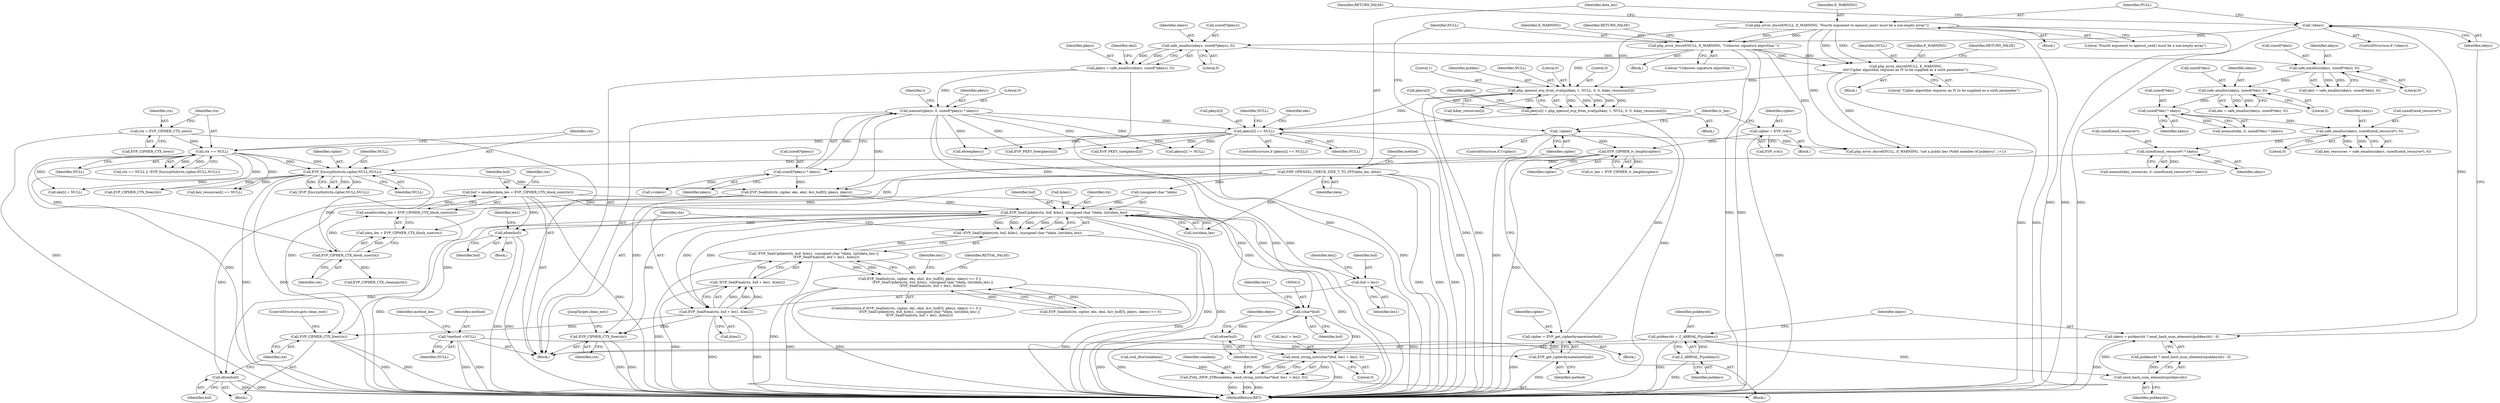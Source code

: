 digraph "0_php_73cabfedf519298e1a11192699f44d53c529315e@API" {
"1000347" [label="(Call,buf = emalloc(data_len + EVP_CIPHER_CTX_block_size(ctx)))"];
"1000349" [label="(Call,emalloc(data_len + EVP_CIPHER_CTX_block_size(ctx)))"];
"1000185" [label="(Call,PHP_OPENSSL_CHECK_SIZE_T_TO_INT(data_len, data))"];
"1000352" [label="(Call,EVP_CIPHER_CTX_block_size(ctx))"];
"1000333" [label="(Call,ctx == NULL)"];
"1000328" [label="(Call,ctx = EVP_CIPHER_CTX_new())"];
"1000299" [label="(Call,pkeys[i] == NULL)"];
"1000284" [label="(Call,pkeys[i] = php_openssl_evp_from_zval(pubkey, 1, NULL, 0, 0, &key_resources[i]))"];
"1000288" [label="(Call,php_openssl_evp_from_zval(pubkey, 1, NULL, 0, 0, &key_resources[i]))"];
"1000199" [label="(Call,php_error_docref(NULL, E_WARNING, \"Unknown signature algorithm.\"))"];
"1000180" [label="(Call,php_error_docref(NULL, E_WARNING, \"Fourth argument to openssl_seal() must be a non-empty array\"))"];
"1000221" [label="(Call,php_error_docref(NULL, E_WARNING,\n\t\t\t\t\"Cipher algorithm requires an IV to be supplied as a sixth parameter\"))"];
"1000272" [label="(Call,memset(pkeys, 0, sizeof(*pkeys) * nkeys))"];
"1000226" [label="(Call,pkeys = safe_emalloc(nkeys, sizeof(*pkeys), 0))"];
"1000228" [label="(Call,safe_emalloc(nkeys, sizeof(*pkeys), 0))"];
"1000177" [label="(Call,!nkeys)"];
"1000169" [label="(Call,nkeys = pubkeysht ? zend_hash_num_elements(pubkeysht) : 0)"];
"1000173" [label="(Call,zend_hash_num_elements(pubkeysht))"];
"1000165" [label="(Call,pubkeysht = Z_ARRVAL_P(pubkeys))"];
"1000167" [label="(Call,Z_ARRVAL_P(pubkeys))"];
"1000275" [label="(Call,sizeof(*pkeys) * nkeys)"];
"1000268" [label="(Call,sizeof(zend_resource*) * nkeys)"];
"1000260" [label="(Call,safe_emalloc(nkeys, sizeof(zend_resource*), 0))"];
"1000253" [label="(Call,sizeof(*eks) * nkeys)"];
"1000244" [label="(Call,safe_emalloc(nkeys, sizeof(*eks), 0))"];
"1000236" [label="(Call,safe_emalloc(nkeys, sizeof(*eksl), 0))"];
"1000337" [label="(Call,EVP_EncryptInit(ctx,cipher,NULL,NULL))"];
"1000211" [label="(Call,EVP_CIPHER_iv_length(cipher))"];
"1000206" [label="(Call,cipher = EVP_rc4())"];
"1000196" [label="(Call,!cipher)"];
"1000191" [label="(Call,cipher = EVP_get_cipherbyname(method))"];
"1000193" [label="(Call,EVP_get_cipherbyname(method))"];
"1000132" [label="(Call,*method =NULL)"];
"1000373" [label="(Call,EVP_SealUpdate(ctx, buf, &len1, (unsigned char *)data, (int)data_len))"];
"1000372" [label="(Call,!EVP_SealUpdate(ctx, buf, &len1, (unsigned char *)data, (int)data_len))"];
"1000371" [label="(Call,!EVP_SealUpdate(ctx, buf, &len1, (unsigned char *)data, (int)data_len) ||\n                        !EVP_SealFinal(ctx, buf + len1, &len2))"];
"1000357" [label="(Call,EVP_SealInit(ctx, cipher, eks, eksl, &iv_buf[0], pkeys, nkeys) <= 0 ||\n                        !EVP_SealUpdate(ctx, buf, &len1, (unsigned char *)data, (int)data_len) ||\n                        !EVP_SealFinal(ctx, buf + len1, &len2))"];
"1000385" [label="(Call,EVP_SealFinal(ctx, buf + len1, &len2))"];
"1000384" [label="(Call,!EVP_SealFinal(ctx, buf + len1, &len2))"];
"1000396" [label="(Call,EVP_CIPHER_CTX_free(ctx))"];
"1000488" [label="(Call,EVP_CIPHER_CTX_free(ctx))"];
"1000387" [label="(Call,buf + len1)"];
"1000394" [label="(Call,efree(buf))"];
"1000411" [label="(Call,(char*)buf)"];
"1000410" [label="(Call,zend_string_init((char*)buf, len1 + len2, 0))"];
"1000408" [label="(Call,ZVAL_NEW_STR(sealdata, zend_string_init((char*)buf, len1 + len2, 0)))"];
"1000418" [label="(Call,efree(buf))"];
"1000482" [label="(Call,efree(buf))"];
"1000457" [label="(Call,eks[i] = NULL)"];
"1000205" [label="(Block,)"];
"1000333" [label="(Call,ctx == NULL)"];
"1000195" [label="(ControlStructure,if (!cipher))"];
"1000227" [label="(Identifier,pkeys)"];
"1000316" [label="(Identifier,eks)"];
"1000185" [label="(Call,PHP_OPENSSL_CHECK_SIZE_T_TO_INT(data_len, data))"];
"1000387" [label="(Call,buf + len1)"];
"1000373" [label="(Call,EVP_SealUpdate(ctx, buf, &len1, (unsigned char *)data, (int)data_len))"];
"1000294" [label="(Call,&key_resources[i])"];
"1000320" [label="(Call,EVP_PKEY_size(pkeys[i]))"];
"1000169" [label="(Call,nkeys = pubkeysht ? zend_hash_num_elements(pubkeysht) : 0)"];
"1000328" [label="(Call,ctx = EVP_CIPHER_CTX_new())"];
"1000293" [label="(Literal,0)"];
"1000395" [label="(Identifier,buf)"];
"1000413" [label="(Identifier,buf)"];
"1000397" [label="(Identifier,ctx)"];
"1000354" [label="(Call,EVP_CIPHER_CTX_cleanup(ctx))"];
"1000357" [label="(Call,EVP_SealInit(ctx, cipher, eks, eksl, &iv_buf[0], pkeys, nkeys) <= 0 ||\n                        !EVP_SealUpdate(ctx, buf, &len1, (unsigned char *)data, (int)data_len) ||\n                        !EVP_SealFinal(ctx, buf + len1, &len2))"];
"1000284" [label="(Call,pkeys[i] = php_openssl_evp_from_zval(pubkey, 1, NULL, 0, 0, &key_resources[i]))"];
"1000535" [label="(MethodReturn,RET)"];
"1000186" [label="(Identifier,data_len)"];
"1000334" [label="(Identifier,ctx)"];
"1000177" [label="(Call,!nkeys)"];
"1000276" [label="(Call,sizeof(*pkeys))"];
"1000305" [label="(Call,php_error_docref(NULL, E_WARNING, \"not a public key (%dth member of pubkeys)\", i+1))"];
"1000272" [label="(Call,memset(pkeys, 0, sizeof(*pkeys) * nkeys))"];
"1000281" [label="(Identifier,i)"];
"1000374" [label="(Identifier,ctx)"];
"1000410" [label="(Call,zend_string_init((char*)buf, len1 + len2, 0))"];
"1000290" [label="(Literal,1)"];
"1000329" [label="(Identifier,ctx)"];
"1000386" [label="(Identifier,ctx)"];
"1000207" [label="(Identifier,cipher)"];
"1000392" [label="(Block,)"];
"1000291" [label="(Identifier,NULL)"];
"1000384" [label="(Call,!EVP_SealFinal(ctx, buf + len1, &len2))"];
"1000385" [label="(Call,EVP_SealFinal(ctx, buf + len1, &len2))"];
"1000273" [label="(Identifier,pkeys)"];
"1000482" [label="(Call,efree(buf))"];
"1000350" [label="(Call,data_len + EVP_CIPHER_CTX_block_size(ctx))"];
"1000375" [label="(Identifier,buf)"];
"1000191" [label="(Call,cipher = EVP_get_cipherbyname(method))"];
"1000481" [label="(Block,)"];
"1000167" [label="(Call,Z_ARRVAL_P(pubkeys))"];
"1000300" [label="(Call,pkeys[i])"];
"1000488" [label="(Call,EVP_CIPHER_CTX_free(ctx))"];
"1000371" [label="(Call,!EVP_SealUpdate(ctx, buf, &len1, (unsigned char *)data, (int)data_len) ||\n                        !EVP_SealFinal(ctx, buf + len1, &len2))"];
"1000336" [label="(Call,!EVP_EncryptInit(ctx,cipher,NULL,NULL))"];
"1000254" [label="(Call,sizeof(*eks))"];
"1000190" [label="(Block,)"];
"1000193" [label="(Call,EVP_get_cipherbyname(method))"];
"1000182" [label="(Identifier,E_WARNING)"];
"1000176" [label="(ControlStructure,if (!nkeys))"];
"1000203" [label="(Identifier,RETURN_FALSE)"];
"1000253" [label="(Call,sizeof(*eks) * nkeys)"];
"1000390" [label="(Call,&len2)"];
"1000236" [label="(Call,safe_emalloc(nkeys, sizeof(*eksl), 0))"];
"1000211" [label="(Call,EVP_CIPHER_iv_length(cipher))"];
"1000171" [label="(Call,pubkeysht ? zend_hash_num_elements(pubkeysht) : 0)"];
"1000225" [label="(Identifier,RETURN_FALSE)"];
"1000353" [label="(Identifier,ctx)"];
"1000187" [label="(Identifier,data)"];
"1000200" [label="(Identifier,NULL)"];
"1000299" [label="(Call,pkeys[i] == NULL)"];
"1000348" [label="(Identifier,buf)"];
"1000358" [label="(Call,EVP_SealInit(ctx, cipher, eks, eksl, &iv_buf[0], pkeys, nkeys) <= 0)"];
"1000285" [label="(Call,pkeys[i])"];
"1000288" [label="(Call,php_openssl_evp_from_zval(pubkey, 1, NULL, 0, 0, &key_resources[i]))"];
"1000337" [label="(Call,EVP_EncryptInit(ctx,cipher,NULL,NULL))"];
"1000250" [label="(Call,memset(eks, 0, sizeof(*eks) * nkeys))"];
"1000352" [label="(Call,EVP_CIPHER_CTX_block_size(ctx))"];
"1000238" [label="(Call,sizeof(*eksl))"];
"1000222" [label="(Identifier,NULL)"];
"1000221" [label="(Call,php_error_docref(NULL, E_WARNING,\n\t\t\t\t\"Cipher algorithm requires an IV to be supplied as a sixth parameter\"))"];
"1000165" [label="(Call,pubkeysht = Z_ARRVAL_P(pubkeys))"];
"1000341" [label="(Identifier,NULL)"];
"1000199" [label="(Call,php_error_docref(NULL, E_WARNING, \"Unknown signature algorithm.\"))"];
"1000359" [label="(Call,EVP_SealInit(ctx, cipher, eks, eksl, &iv_buf[0], pkeys, nkeys))"];
"1000393" [label="(Identifier,RETVAL_FALSE)"];
"1000194" [label="(Identifier,method)"];
"1000376" [label="(Call,&len1)"];
"1000417" [label="(Literal,0)"];
"1000415" [label="(Identifier,len1)"];
"1000197" [label="(Identifier,cipher)"];
"1000339" [label="(Identifier,cipher)"];
"1000168" [label="(Identifier,pubkeys)"];
"1000268" [label="(Call,sizeof(zend_resource*) * nkeys)"];
"1000306" [label="(Identifier,NULL)"];
"1000372" [label="(Call,!EVP_SealUpdate(ctx, buf, &len1, (unsigned char *)data, (int)data_len))"];
"1000274" [label="(Literal,0)"];
"1000414" [label="(Call,len1 + len2)"];
"1000234" [label="(Call,eksl = safe_emalloc(nkeys, sizeof(*eksl), 0))"];
"1000486" [label="(Identifier,len1)"];
"1000249" [label="(Literal,0)"];
"1000330" [label="(Call,EVP_CIPHER_CTX_new())"];
"1000402" [label="(Identifier,len1)"];
"1000508" [label="(Call,pkeys[i] != NULL)"];
"1000301" [label="(Identifier,pkeys)"];
"1000298" [label="(ControlStructure,if (pkeys[i] == NULL))"];
"1000226" [label="(Call,pkeys = safe_emalloc(nkeys, sizeof(*pkeys), 0))"];
"1000503" [label="(Call,key_resources[i] == NULL)"];
"1000170" [label="(Identifier,nkeys)"];
"1000233" [label="(Literal,0)"];
"1000206" [label="(Call,cipher = EVP_rc4())"];
"1000237" [label="(Identifier,nkeys)"];
"1000389" [label="(Identifier,len1)"];
"1000192" [label="(Identifier,cipher)"];
"1000241" [label="(Literal,0)"];
"1000257" [label="(Identifier,nkeys)"];
"1000209" [label="(Call,iv_len = EVP_CIPHER_iv_length(cipher))"];
"1000265" [label="(Call,memset(key_resources, 0, sizeof(zend_resource*) * nkeys))"];
"1000411" [label="(Call,(char*)buf)"];
"1000235" [label="(Identifier,eksl)"];
"1000408" [label="(Call,ZVAL_NEW_STR(sealdata, zend_string_init((char*)buf, len1 + len2, 0)))"];
"1000180" [label="(Call,php_error_docref(NULL, E_WARNING, \"Fourth argument to openssl_seal() must be a non-empty array\"))"];
"1000181" [label="(Identifier,NULL)"];
"1000262" [label="(Call,sizeof(zend_resource*))"];
"1000244" [label="(Call,safe_emalloc(nkeys, sizeof(*eks), 0))"];
"1000335" [label="(Identifier,NULL)"];
"1000137" [label="(Identifier,method_len)"];
"1000173" [label="(Call,zend_hash_num_elements(pubkeysht))"];
"1000356" [label="(ControlStructure,if (EVP_SealInit(ctx, cipher, eks, eksl, &iv_buf[0], pkeys, nkeys) <= 0 ||\n                        !EVP_SealUpdate(ctx, buf, &len1, (unsigned char *)data, (int)data_len) ||\n                        !EVP_SealFinal(ctx, buf + len1, &len2)))"];
"1000381" [label="(Call,(int)data_len)"];
"1000198" [label="(Block,)"];
"1000343" [label="(Call,EVP_CIPHER_CTX_free(ctx))"];
"1000495" [label="(Call,i<nkeys)"];
"1000105" [label="(Block,)"];
"1000230" [label="(Call,sizeof(*pkeys))"];
"1000338" [label="(Identifier,ctx)"];
"1000347" [label="(Call,buf = emalloc(data_len + EVP_CIPHER_CTX_block_size(ctx)))"];
"1000349" [label="(Call,emalloc(data_len + EVP_CIPHER_CTX_block_size(ctx)))"];
"1000490" [label="(JumpTarget,clean_exit:)"];
"1000210" [label="(Identifier,iv_len)"];
"1000391" [label="(Identifier,len2)"];
"1000279" [label="(Identifier,nkeys)"];
"1000421" [label="(Identifier,ekeys)"];
"1000531" [label="(Call,efree(pkeys))"];
"1000201" [label="(Identifier,E_WARNING)"];
"1000220" [label="(Block,)"];
"1000189" [label="(Identifier,method)"];
"1000269" [label="(Call,sizeof(zend_resource*))"];
"1000260" [label="(Call,safe_emalloc(nkeys, sizeof(zend_resource*), 0))"];
"1000228" [label="(Call,safe_emalloc(nkeys, sizeof(*pkeys), 0))"];
"1000246" [label="(Call,sizeof(*eks))"];
"1000245" [label="(Identifier,nkeys)"];
"1000261" [label="(Identifier,nkeys)"];
"1000340" [label="(Identifier,NULL)"];
"1000208" [label="(Call,EVP_rc4())"];
"1000275" [label="(Call,sizeof(*pkeys) * nkeys)"];
"1000229" [label="(Identifier,nkeys)"];
"1000489" [label="(Identifier,ctx)"];
"1000196" [label="(Call,!cipher)"];
"1000179" [label="(Block,)"];
"1000394" [label="(Call,efree(buf))"];
"1000409" [label="(Identifier,sealdata)"];
"1000224" [label="(Literal,\"Cipher algorithm requires an IV to be supplied as a sixth parameter\")"];
"1000271" [label="(Identifier,nkeys)"];
"1000174" [label="(Identifier,pubkeysht)"];
"1000398" [label="(ControlStructure,goto clean_exit;)"];
"1000483" [label="(Identifier,buf)"];
"1000166" [label="(Identifier,pubkeysht)"];
"1000419" [label="(Identifier,buf)"];
"1000202" [label="(Literal,\"Unknown signature algorithm.\")"];
"1000355" [label="(Identifier,ctx)"];
"1000406" [label="(Call,zval_dtor(sealdata))"];
"1000178" [label="(Identifier,nkeys)"];
"1000514" [label="(Call,EVP_PKEY_free(pkeys[i]))"];
"1000378" [label="(Call,(unsigned char *)data)"];
"1000405" [label="(Block,)"];
"1000388" [label="(Identifier,buf)"];
"1000242" [label="(Call,eks = safe_emalloc(nkeys, sizeof(*eks), 0))"];
"1000289" [label="(Identifier,pubkey)"];
"1000264" [label="(Literal,0)"];
"1000396" [label="(Call,EVP_CIPHER_CTX_free(ctx))"];
"1000258" [label="(Call,key_resources = safe_emalloc(nkeys, sizeof(zend_resource*), 0))"];
"1000132" [label="(Call,*method =NULL)"];
"1000212" [label="(Identifier,cipher)"];
"1000292" [label="(Literal,0)"];
"1000332" [label="(Call,ctx == NULL || !EVP_EncryptInit(ctx,cipher,NULL,NULL))"];
"1000303" [label="(Identifier,NULL)"];
"1000283" [label="(Block,)"];
"1000184" [label="(Identifier,RETURN_FALSE)"];
"1000133" [label="(Identifier,method)"];
"1000223" [label="(Identifier,E_WARNING)"];
"1000183" [label="(Literal,\"Fourth argument to openssl_seal() must be a non-empty array\")"];
"1000134" [label="(Identifier,NULL)"];
"1000418" [label="(Call,efree(buf))"];
"1000347" -> "1000105"  [label="AST: "];
"1000347" -> "1000349"  [label="CFG: "];
"1000348" -> "1000347"  [label="AST: "];
"1000349" -> "1000347"  [label="AST: "];
"1000355" -> "1000347"  [label="CFG: "];
"1000347" -> "1000535"  [label="DDG: "];
"1000349" -> "1000347"  [label="DDG: "];
"1000347" -> "1000373"  [label="DDG: "];
"1000347" -> "1000394"  [label="DDG: "];
"1000347" -> "1000411"  [label="DDG: "];
"1000347" -> "1000482"  [label="DDG: "];
"1000349" -> "1000350"  [label="CFG: "];
"1000350" -> "1000349"  [label="AST: "];
"1000349" -> "1000535"  [label="DDG: "];
"1000185" -> "1000349"  [label="DDG: "];
"1000352" -> "1000349"  [label="DDG: "];
"1000185" -> "1000105"  [label="AST: "];
"1000185" -> "1000187"  [label="CFG: "];
"1000186" -> "1000185"  [label="AST: "];
"1000187" -> "1000185"  [label="AST: "];
"1000189" -> "1000185"  [label="CFG: "];
"1000185" -> "1000535"  [label="DDG: "];
"1000185" -> "1000535"  [label="DDG: "];
"1000185" -> "1000535"  [label="DDG: "];
"1000185" -> "1000350"  [label="DDG: "];
"1000185" -> "1000378"  [label="DDG: "];
"1000185" -> "1000381"  [label="DDG: "];
"1000352" -> "1000350"  [label="AST: "];
"1000352" -> "1000353"  [label="CFG: "];
"1000353" -> "1000352"  [label="AST: "];
"1000350" -> "1000352"  [label="CFG: "];
"1000352" -> "1000350"  [label="DDG: "];
"1000333" -> "1000352"  [label="DDG: "];
"1000337" -> "1000352"  [label="DDG: "];
"1000352" -> "1000354"  [label="DDG: "];
"1000333" -> "1000332"  [label="AST: "];
"1000333" -> "1000335"  [label="CFG: "];
"1000334" -> "1000333"  [label="AST: "];
"1000335" -> "1000333"  [label="AST: "];
"1000338" -> "1000333"  [label="CFG: "];
"1000332" -> "1000333"  [label="CFG: "];
"1000333" -> "1000535"  [label="DDG: "];
"1000333" -> "1000332"  [label="DDG: "];
"1000333" -> "1000332"  [label="DDG: "];
"1000328" -> "1000333"  [label="DDG: "];
"1000299" -> "1000333"  [label="DDG: "];
"1000333" -> "1000337"  [label="DDG: "];
"1000333" -> "1000337"  [label="DDG: "];
"1000333" -> "1000343"  [label="DDG: "];
"1000333" -> "1000457"  [label="DDG: "];
"1000333" -> "1000503"  [label="DDG: "];
"1000328" -> "1000105"  [label="AST: "];
"1000328" -> "1000330"  [label="CFG: "];
"1000329" -> "1000328"  [label="AST: "];
"1000330" -> "1000328"  [label="AST: "];
"1000334" -> "1000328"  [label="CFG: "];
"1000328" -> "1000535"  [label="DDG: "];
"1000299" -> "1000298"  [label="AST: "];
"1000299" -> "1000303"  [label="CFG: "];
"1000300" -> "1000299"  [label="AST: "];
"1000303" -> "1000299"  [label="AST: "];
"1000306" -> "1000299"  [label="CFG: "];
"1000316" -> "1000299"  [label="CFG: "];
"1000299" -> "1000535"  [label="DDG: "];
"1000299" -> "1000535"  [label="DDG: "];
"1000284" -> "1000299"  [label="DDG: "];
"1000272" -> "1000299"  [label="DDG: "];
"1000288" -> "1000299"  [label="DDG: "];
"1000299" -> "1000305"  [label="DDG: "];
"1000299" -> "1000320"  [label="DDG: "];
"1000299" -> "1000508"  [label="DDG: "];
"1000299" -> "1000514"  [label="DDG: "];
"1000299" -> "1000531"  [label="DDG: "];
"1000284" -> "1000283"  [label="AST: "];
"1000284" -> "1000288"  [label="CFG: "];
"1000285" -> "1000284"  [label="AST: "];
"1000288" -> "1000284"  [label="AST: "];
"1000301" -> "1000284"  [label="CFG: "];
"1000284" -> "1000535"  [label="DDG: "];
"1000288" -> "1000284"  [label="DDG: "];
"1000288" -> "1000284"  [label="DDG: "];
"1000288" -> "1000284"  [label="DDG: "];
"1000288" -> "1000284"  [label="DDG: "];
"1000288" -> "1000284"  [label="DDG: "];
"1000288" -> "1000294"  [label="CFG: "];
"1000289" -> "1000288"  [label="AST: "];
"1000290" -> "1000288"  [label="AST: "];
"1000291" -> "1000288"  [label="AST: "];
"1000292" -> "1000288"  [label="AST: "];
"1000293" -> "1000288"  [label="AST: "];
"1000294" -> "1000288"  [label="AST: "];
"1000288" -> "1000535"  [label="DDG: "];
"1000288" -> "1000535"  [label="DDG: "];
"1000199" -> "1000288"  [label="DDG: "];
"1000180" -> "1000288"  [label="DDG: "];
"1000221" -> "1000288"  [label="DDG: "];
"1000199" -> "1000198"  [label="AST: "];
"1000199" -> "1000202"  [label="CFG: "];
"1000200" -> "1000199"  [label="AST: "];
"1000201" -> "1000199"  [label="AST: "];
"1000202" -> "1000199"  [label="AST: "];
"1000203" -> "1000199"  [label="CFG: "];
"1000199" -> "1000535"  [label="DDG: "];
"1000199" -> "1000535"  [label="DDG: "];
"1000180" -> "1000199"  [label="DDG: "];
"1000180" -> "1000199"  [label="DDG: "];
"1000199" -> "1000221"  [label="DDG: "];
"1000199" -> "1000221"  [label="DDG: "];
"1000199" -> "1000305"  [label="DDG: "];
"1000180" -> "1000179"  [label="AST: "];
"1000180" -> "1000183"  [label="CFG: "];
"1000181" -> "1000180"  [label="AST: "];
"1000182" -> "1000180"  [label="AST: "];
"1000183" -> "1000180"  [label="AST: "];
"1000184" -> "1000180"  [label="CFG: "];
"1000180" -> "1000535"  [label="DDG: "];
"1000180" -> "1000535"  [label="DDG: "];
"1000180" -> "1000221"  [label="DDG: "];
"1000180" -> "1000221"  [label="DDG: "];
"1000180" -> "1000305"  [label="DDG: "];
"1000221" -> "1000220"  [label="AST: "];
"1000221" -> "1000224"  [label="CFG: "];
"1000222" -> "1000221"  [label="AST: "];
"1000223" -> "1000221"  [label="AST: "];
"1000224" -> "1000221"  [label="AST: "];
"1000225" -> "1000221"  [label="CFG: "];
"1000221" -> "1000535"  [label="DDG: "];
"1000221" -> "1000535"  [label="DDG: "];
"1000221" -> "1000305"  [label="DDG: "];
"1000272" -> "1000105"  [label="AST: "];
"1000272" -> "1000275"  [label="CFG: "];
"1000273" -> "1000272"  [label="AST: "];
"1000274" -> "1000272"  [label="AST: "];
"1000275" -> "1000272"  [label="AST: "];
"1000281" -> "1000272"  [label="CFG: "];
"1000272" -> "1000535"  [label="DDG: "];
"1000272" -> "1000535"  [label="DDG: "];
"1000226" -> "1000272"  [label="DDG: "];
"1000275" -> "1000272"  [label="DDG: "];
"1000272" -> "1000320"  [label="DDG: "];
"1000272" -> "1000359"  [label="DDG: "];
"1000272" -> "1000508"  [label="DDG: "];
"1000272" -> "1000514"  [label="DDG: "];
"1000272" -> "1000531"  [label="DDG: "];
"1000226" -> "1000105"  [label="AST: "];
"1000226" -> "1000228"  [label="CFG: "];
"1000227" -> "1000226"  [label="AST: "];
"1000228" -> "1000226"  [label="AST: "];
"1000235" -> "1000226"  [label="CFG: "];
"1000226" -> "1000535"  [label="DDG: "];
"1000228" -> "1000226"  [label="DDG: "];
"1000228" -> "1000226"  [label="DDG: "];
"1000228" -> "1000233"  [label="CFG: "];
"1000229" -> "1000228"  [label="AST: "];
"1000230" -> "1000228"  [label="AST: "];
"1000233" -> "1000228"  [label="AST: "];
"1000177" -> "1000228"  [label="DDG: "];
"1000228" -> "1000236"  [label="DDG: "];
"1000177" -> "1000176"  [label="AST: "];
"1000177" -> "1000178"  [label="CFG: "];
"1000178" -> "1000177"  [label="AST: "];
"1000181" -> "1000177"  [label="CFG: "];
"1000186" -> "1000177"  [label="CFG: "];
"1000177" -> "1000535"  [label="DDG: "];
"1000169" -> "1000177"  [label="DDG: "];
"1000169" -> "1000105"  [label="AST: "];
"1000169" -> "1000171"  [label="CFG: "];
"1000170" -> "1000169"  [label="AST: "];
"1000171" -> "1000169"  [label="AST: "];
"1000178" -> "1000169"  [label="CFG: "];
"1000169" -> "1000535"  [label="DDG: "];
"1000173" -> "1000169"  [label="DDG: "];
"1000173" -> "1000171"  [label="AST: "];
"1000173" -> "1000174"  [label="CFG: "];
"1000174" -> "1000173"  [label="AST: "];
"1000171" -> "1000173"  [label="CFG: "];
"1000173" -> "1000171"  [label="DDG: "];
"1000165" -> "1000173"  [label="DDG: "];
"1000165" -> "1000105"  [label="AST: "];
"1000165" -> "1000167"  [label="CFG: "];
"1000166" -> "1000165"  [label="AST: "];
"1000167" -> "1000165"  [label="AST: "];
"1000170" -> "1000165"  [label="CFG: "];
"1000165" -> "1000535"  [label="DDG: "];
"1000167" -> "1000165"  [label="DDG: "];
"1000167" -> "1000168"  [label="CFG: "];
"1000168" -> "1000167"  [label="AST: "];
"1000167" -> "1000535"  [label="DDG: "];
"1000275" -> "1000279"  [label="CFG: "];
"1000276" -> "1000275"  [label="AST: "];
"1000279" -> "1000275"  [label="AST: "];
"1000268" -> "1000275"  [label="DDG: "];
"1000275" -> "1000359"  [label="DDG: "];
"1000275" -> "1000495"  [label="DDG: "];
"1000268" -> "1000265"  [label="AST: "];
"1000268" -> "1000271"  [label="CFG: "];
"1000269" -> "1000268"  [label="AST: "];
"1000271" -> "1000268"  [label="AST: "];
"1000265" -> "1000268"  [label="CFG: "];
"1000268" -> "1000265"  [label="DDG: "];
"1000260" -> "1000268"  [label="DDG: "];
"1000260" -> "1000258"  [label="AST: "];
"1000260" -> "1000264"  [label="CFG: "];
"1000261" -> "1000260"  [label="AST: "];
"1000262" -> "1000260"  [label="AST: "];
"1000264" -> "1000260"  [label="AST: "];
"1000258" -> "1000260"  [label="CFG: "];
"1000260" -> "1000258"  [label="DDG: "];
"1000260" -> "1000258"  [label="DDG: "];
"1000253" -> "1000260"  [label="DDG: "];
"1000253" -> "1000250"  [label="AST: "];
"1000253" -> "1000257"  [label="CFG: "];
"1000254" -> "1000253"  [label="AST: "];
"1000257" -> "1000253"  [label="AST: "];
"1000250" -> "1000253"  [label="CFG: "];
"1000253" -> "1000250"  [label="DDG: "];
"1000244" -> "1000253"  [label="DDG: "];
"1000244" -> "1000242"  [label="AST: "];
"1000244" -> "1000249"  [label="CFG: "];
"1000245" -> "1000244"  [label="AST: "];
"1000246" -> "1000244"  [label="AST: "];
"1000249" -> "1000244"  [label="AST: "];
"1000242" -> "1000244"  [label="CFG: "];
"1000244" -> "1000242"  [label="DDG: "];
"1000244" -> "1000242"  [label="DDG: "];
"1000236" -> "1000244"  [label="DDG: "];
"1000236" -> "1000234"  [label="AST: "];
"1000236" -> "1000241"  [label="CFG: "];
"1000237" -> "1000236"  [label="AST: "];
"1000238" -> "1000236"  [label="AST: "];
"1000241" -> "1000236"  [label="AST: "];
"1000234" -> "1000236"  [label="CFG: "];
"1000236" -> "1000234"  [label="DDG: "];
"1000236" -> "1000234"  [label="DDG: "];
"1000337" -> "1000336"  [label="AST: "];
"1000337" -> "1000341"  [label="CFG: "];
"1000338" -> "1000337"  [label="AST: "];
"1000339" -> "1000337"  [label="AST: "];
"1000340" -> "1000337"  [label="AST: "];
"1000341" -> "1000337"  [label="AST: "];
"1000336" -> "1000337"  [label="CFG: "];
"1000337" -> "1000535"  [label="DDG: "];
"1000337" -> "1000535"  [label="DDG: "];
"1000337" -> "1000336"  [label="DDG: "];
"1000337" -> "1000336"  [label="DDG: "];
"1000337" -> "1000336"  [label="DDG: "];
"1000211" -> "1000337"  [label="DDG: "];
"1000337" -> "1000343"  [label="DDG: "];
"1000337" -> "1000359"  [label="DDG: "];
"1000337" -> "1000457"  [label="DDG: "];
"1000337" -> "1000503"  [label="DDG: "];
"1000211" -> "1000209"  [label="AST: "];
"1000211" -> "1000212"  [label="CFG: "];
"1000212" -> "1000211"  [label="AST: "];
"1000209" -> "1000211"  [label="CFG: "];
"1000211" -> "1000535"  [label="DDG: "];
"1000211" -> "1000209"  [label="DDG: "];
"1000206" -> "1000211"  [label="DDG: "];
"1000196" -> "1000211"  [label="DDG: "];
"1000211" -> "1000359"  [label="DDG: "];
"1000206" -> "1000205"  [label="AST: "];
"1000206" -> "1000208"  [label="CFG: "];
"1000207" -> "1000206"  [label="AST: "];
"1000208" -> "1000206"  [label="AST: "];
"1000210" -> "1000206"  [label="CFG: "];
"1000206" -> "1000535"  [label="DDG: "];
"1000196" -> "1000195"  [label="AST: "];
"1000196" -> "1000197"  [label="CFG: "];
"1000197" -> "1000196"  [label="AST: "];
"1000200" -> "1000196"  [label="CFG: "];
"1000210" -> "1000196"  [label="CFG: "];
"1000196" -> "1000535"  [label="DDG: "];
"1000191" -> "1000196"  [label="DDG: "];
"1000191" -> "1000190"  [label="AST: "];
"1000191" -> "1000193"  [label="CFG: "];
"1000192" -> "1000191"  [label="AST: "];
"1000193" -> "1000191"  [label="AST: "];
"1000197" -> "1000191"  [label="CFG: "];
"1000191" -> "1000535"  [label="DDG: "];
"1000193" -> "1000191"  [label="DDG: "];
"1000193" -> "1000194"  [label="CFG: "];
"1000194" -> "1000193"  [label="AST: "];
"1000193" -> "1000535"  [label="DDG: "];
"1000132" -> "1000193"  [label="DDG: "];
"1000132" -> "1000105"  [label="AST: "];
"1000132" -> "1000134"  [label="CFG: "];
"1000133" -> "1000132"  [label="AST: "];
"1000134" -> "1000132"  [label="AST: "];
"1000137" -> "1000132"  [label="CFG: "];
"1000132" -> "1000535"  [label="DDG: "];
"1000132" -> "1000535"  [label="DDG: "];
"1000373" -> "1000372"  [label="AST: "];
"1000373" -> "1000381"  [label="CFG: "];
"1000374" -> "1000373"  [label="AST: "];
"1000375" -> "1000373"  [label="AST: "];
"1000376" -> "1000373"  [label="AST: "];
"1000378" -> "1000373"  [label="AST: "];
"1000381" -> "1000373"  [label="AST: "];
"1000372" -> "1000373"  [label="CFG: "];
"1000373" -> "1000535"  [label="DDG: "];
"1000373" -> "1000535"  [label="DDG: "];
"1000373" -> "1000535"  [label="DDG: "];
"1000373" -> "1000372"  [label="DDG: "];
"1000373" -> "1000372"  [label="DDG: "];
"1000373" -> "1000372"  [label="DDG: "];
"1000373" -> "1000372"  [label="DDG: "];
"1000373" -> "1000372"  [label="DDG: "];
"1000359" -> "1000373"  [label="DDG: "];
"1000378" -> "1000373"  [label="DDG: "];
"1000381" -> "1000373"  [label="DDG: "];
"1000373" -> "1000385"  [label="DDG: "];
"1000373" -> "1000385"  [label="DDG: "];
"1000373" -> "1000387"  [label="DDG: "];
"1000373" -> "1000394"  [label="DDG: "];
"1000373" -> "1000396"  [label="DDG: "];
"1000373" -> "1000411"  [label="DDG: "];
"1000373" -> "1000482"  [label="DDG: "];
"1000373" -> "1000488"  [label="DDG: "];
"1000372" -> "1000371"  [label="AST: "];
"1000386" -> "1000372"  [label="CFG: "];
"1000371" -> "1000372"  [label="CFG: "];
"1000372" -> "1000535"  [label="DDG: "];
"1000372" -> "1000371"  [label="DDG: "];
"1000371" -> "1000357"  [label="AST: "];
"1000371" -> "1000384"  [label="CFG: "];
"1000384" -> "1000371"  [label="AST: "];
"1000357" -> "1000371"  [label="CFG: "];
"1000371" -> "1000535"  [label="DDG: "];
"1000371" -> "1000535"  [label="DDG: "];
"1000371" -> "1000357"  [label="DDG: "];
"1000371" -> "1000357"  [label="DDG: "];
"1000384" -> "1000371"  [label="DDG: "];
"1000357" -> "1000356"  [label="AST: "];
"1000357" -> "1000358"  [label="CFG: "];
"1000358" -> "1000357"  [label="AST: "];
"1000393" -> "1000357"  [label="CFG: "];
"1000402" -> "1000357"  [label="CFG: "];
"1000357" -> "1000535"  [label="DDG: "];
"1000357" -> "1000535"  [label="DDG: "];
"1000357" -> "1000535"  [label="DDG: "];
"1000358" -> "1000357"  [label="DDG: "];
"1000358" -> "1000357"  [label="DDG: "];
"1000385" -> "1000384"  [label="AST: "];
"1000385" -> "1000390"  [label="CFG: "];
"1000386" -> "1000385"  [label="AST: "];
"1000387" -> "1000385"  [label="AST: "];
"1000390" -> "1000385"  [label="AST: "];
"1000384" -> "1000385"  [label="CFG: "];
"1000385" -> "1000535"  [label="DDG: "];
"1000385" -> "1000535"  [label="DDG: "];
"1000385" -> "1000384"  [label="DDG: "];
"1000385" -> "1000384"  [label="DDG: "];
"1000385" -> "1000384"  [label="DDG: "];
"1000385" -> "1000396"  [label="DDG: "];
"1000385" -> "1000488"  [label="DDG: "];
"1000384" -> "1000535"  [label="DDG: "];
"1000396" -> "1000392"  [label="AST: "];
"1000396" -> "1000397"  [label="CFG: "];
"1000397" -> "1000396"  [label="AST: "];
"1000398" -> "1000396"  [label="CFG: "];
"1000396" -> "1000535"  [label="DDG: "];
"1000396" -> "1000535"  [label="DDG: "];
"1000359" -> "1000396"  [label="DDG: "];
"1000488" -> "1000105"  [label="AST: "];
"1000488" -> "1000489"  [label="CFG: "];
"1000489" -> "1000488"  [label="AST: "];
"1000490" -> "1000488"  [label="CFG: "];
"1000488" -> "1000535"  [label="DDG: "];
"1000488" -> "1000535"  [label="DDG: "];
"1000359" -> "1000488"  [label="DDG: "];
"1000387" -> "1000389"  [label="CFG: "];
"1000388" -> "1000387"  [label="AST: "];
"1000389" -> "1000387"  [label="AST: "];
"1000391" -> "1000387"  [label="CFG: "];
"1000387" -> "1000535"  [label="DDG: "];
"1000394" -> "1000392"  [label="AST: "];
"1000394" -> "1000395"  [label="CFG: "];
"1000395" -> "1000394"  [label="AST: "];
"1000397" -> "1000394"  [label="CFG: "];
"1000394" -> "1000535"  [label="DDG: "];
"1000394" -> "1000535"  [label="DDG: "];
"1000411" -> "1000410"  [label="AST: "];
"1000411" -> "1000413"  [label="CFG: "];
"1000412" -> "1000411"  [label="AST: "];
"1000413" -> "1000411"  [label="AST: "];
"1000415" -> "1000411"  [label="CFG: "];
"1000411" -> "1000410"  [label="DDG: "];
"1000411" -> "1000418"  [label="DDG: "];
"1000410" -> "1000408"  [label="AST: "];
"1000410" -> "1000417"  [label="CFG: "];
"1000414" -> "1000410"  [label="AST: "];
"1000417" -> "1000410"  [label="AST: "];
"1000408" -> "1000410"  [label="CFG: "];
"1000410" -> "1000535"  [label="DDG: "];
"1000410" -> "1000408"  [label="DDG: "];
"1000410" -> "1000408"  [label="DDG: "];
"1000410" -> "1000408"  [label="DDG: "];
"1000408" -> "1000405"  [label="AST: "];
"1000409" -> "1000408"  [label="AST: "];
"1000419" -> "1000408"  [label="CFG: "];
"1000408" -> "1000535"  [label="DDG: "];
"1000408" -> "1000535"  [label="DDG: "];
"1000408" -> "1000535"  [label="DDG: "];
"1000406" -> "1000408"  [label="DDG: "];
"1000418" -> "1000405"  [label="AST: "];
"1000418" -> "1000419"  [label="CFG: "];
"1000419" -> "1000418"  [label="AST: "];
"1000421" -> "1000418"  [label="CFG: "];
"1000418" -> "1000535"  [label="DDG: "];
"1000418" -> "1000535"  [label="DDG: "];
"1000482" -> "1000481"  [label="AST: "];
"1000482" -> "1000483"  [label="CFG: "];
"1000483" -> "1000482"  [label="AST: "];
"1000486" -> "1000482"  [label="CFG: "];
"1000482" -> "1000535"  [label="DDG: "];
"1000482" -> "1000535"  [label="DDG: "];
}
